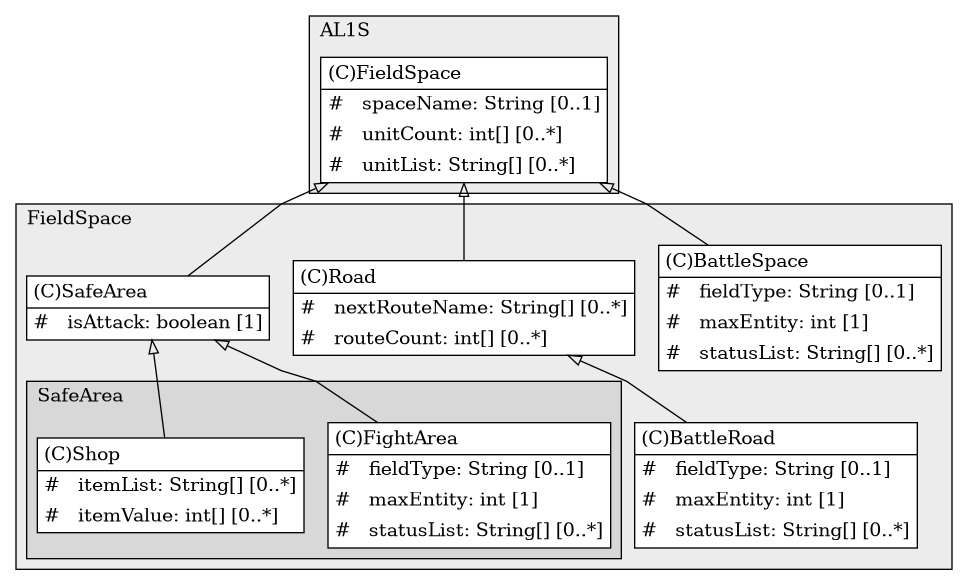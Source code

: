 @startuml

/' diagram meta data start
config=StructureConfiguration;
{
  "projectClassification": {
    "searchMode": "OpenProject", // OpenProject, AllProjects
    "includedProjects": "",
    "pathEndKeywords": "*.impl",
    "isClientPath": "",
    "isClientName": "",
    "isTestPath": "",
    "isTestName": "",
    "isMappingPath": "",
    "isMappingName": "",
    "isDataAccessPath": "",
    "isDataAccessName": "",
    "isDataStructurePath": "",
    "isDataStructureName": "",
    "isInterfaceStructuresPath": "",
    "isInterfaceStructuresName": "",
    "isEntryPointPath": "",
    "isEntryPointName": "",
    "treatFinalFieldsAsMandatory": false
  },
  "graphRestriction": {
    "classPackageExcludeFilter": "",
    "classPackageIncludeFilter": "",
    "classNameExcludeFilter": "",
    "classNameIncludeFilter": "",
    "methodNameExcludeFilter": "",
    "methodNameIncludeFilter": "",
    "removeByInheritance": "", // inheritance/annotation based filtering is done in a second step
    "removeByAnnotation": "",
    "removeByClassPackage": "", // cleanup the graph after inheritance/annotation based filtering is done
    "removeByClassName": "",
    "cutMappings": false,
    "cutEnum": true,
    "cutTests": true,
    "cutClient": true,
    "cutDataAccess": false,
    "cutInterfaceStructures": false,
    "cutDataStructures": false,
    "cutGetterAndSetter": true,
    "cutConstructors": true
  },
  "graphTraversal": {
    "forwardDepth": 6,
    "backwardDepth": 6,
    "classPackageExcludeFilter": "",
    "classPackageIncludeFilter": "",
    "classNameExcludeFilter": "",
    "classNameIncludeFilter": "",
    "methodNameExcludeFilter": "",
    "methodNameIncludeFilter": "",
    "hideMappings": false,
    "hideDataStructures": false,
    "hidePrivateMethods": true,
    "hideInterfaceCalls": true, // indirection: implementation -> interface (is hidden) -> implementation
    "onlyShowApplicationEntryPoints": false, // root node is included
    "useMethodCallsForStructureDiagram": "ForwardOnly" // ForwardOnly, BothDirections, No
  },
  "details": {
    "aggregation": "GroupByClass", // ByClass, GroupByClass, None
    "showClassGenericTypes": true,
    "showMethods": true,
    "showMethodParameterNames": true,
    "showMethodParameterTypes": true,
    "showMethodReturnType": true,
    "showPackageLevels": 2,
    "showDetailedClassStructure": true
  },
  "rootClass": "AL1S.FieldSpace",
  "extensionCallbackMethod": "" // qualified.class.name#methodName - signature: public static String method(String)
}
diagram meta data end '/



digraph g {
    rankdir="TB"
    splines=polyline
    

'nodes 
subgraph cluster_1735866292 { 
   	label=FieldSpace
	labeljust=l
	fillcolor="#ececec"
	style=filled
   
   BattleRoad1574672685[
	label=<<TABLE BORDER="1" CELLBORDER="0" CELLPADDING="4" CELLSPACING="0">
<TR><TD ALIGN="LEFT" >(C)BattleRoad</TD></TR>
<HR/>
<TR><TD ALIGN="LEFT" >#   fieldType: String [0..1]</TD></TR>
<TR><TD ALIGN="LEFT" >#   maxEntity: int [1]</TD></TR>
<TR><TD ALIGN="LEFT" >#   statusList: String[] [0..*]</TD></TR>
</TABLE>>
	style=filled
	margin=0
	shape=plaintext
	fillcolor="#FFFFFF"
];

BattleSpace1574672685[
	label=<<TABLE BORDER="1" CELLBORDER="0" CELLPADDING="4" CELLSPACING="0">
<TR><TD ALIGN="LEFT" >(C)BattleSpace</TD></TR>
<HR/>
<TR><TD ALIGN="LEFT" >#   fieldType: String [0..1]</TD></TR>
<TR><TD ALIGN="LEFT" >#   maxEntity: int [1]</TD></TR>
<TR><TD ALIGN="LEFT" >#   statusList: String[] [0..*]</TD></TR>
</TABLE>>
	style=filled
	margin=0
	shape=plaintext
	fillcolor="#FFFFFF"
];

Road1574672685[
	label=<<TABLE BORDER="1" CELLBORDER="0" CELLPADDING="4" CELLSPACING="0">
<TR><TD ALIGN="LEFT" >(C)Road</TD></TR>
<HR/>
<TR><TD ALIGN="LEFT" >#   nextRouteName: String[] [0..*]</TD></TR>
<TR><TD ALIGN="LEFT" >#   routeCount: int[] [0..*]</TD></TR>
</TABLE>>
	style=filled
	margin=0
	shape=plaintext
	fillcolor="#FFFFFF"
];

SafeArea1574672685[
	label=<<TABLE BORDER="1" CELLBORDER="0" CELLPADDING="4" CELLSPACING="0">
<TR><TD ALIGN="LEFT" >(C)SafeArea</TD></TR>
<HR/>
<TR><TD ALIGN="LEFT" >#   isAttack: boolean [1]</TD></TR>
</TABLE>>
	style=filled
	margin=0
	shape=plaintext
	fillcolor="#FFFFFF"
];

subgraph cluster_2011994428 { 
   	label=SafeArea
	labeljust=l
	fillcolor="#d8d8d8"
	style=filled
   
   FightArea279956101[
	label=<<TABLE BORDER="1" CELLBORDER="0" CELLPADDING="4" CELLSPACING="0">
<TR><TD ALIGN="LEFT" >(C)FightArea</TD></TR>
<HR/>
<TR><TD ALIGN="LEFT" >#   fieldType: String [0..1]</TD></TR>
<TR><TD ALIGN="LEFT" >#   maxEntity: int [1]</TD></TR>
<TR><TD ALIGN="LEFT" >#   statusList: String[] [0..*]</TD></TR>
</TABLE>>
	style=filled
	margin=0
	shape=plaintext
	fillcolor="#FFFFFF"
];

Shop279956101[
	label=<<TABLE BORDER="1" CELLBORDER="0" CELLPADDING="4" CELLSPACING="0">
<TR><TD ALIGN="LEFT" >(C)Shop</TD></TR>
<HR/>
<TR><TD ALIGN="LEFT" >#   itemList: String[] [0..*]</TD></TR>
<TR><TD ALIGN="LEFT" >#   itemValue: int[] [0..*]</TD></TR>
</TABLE>>
	style=filled
	margin=0
	shape=plaintext
	fillcolor="#FFFFFF"
];
} 
} 

subgraph cluster_2011053 { 
   	label=AL1S
	labeljust=l
	fillcolor="#ececec"
	style=filled
   
   FieldSpace2011053[
	label=<<TABLE BORDER="1" CELLBORDER="0" CELLPADDING="4" CELLSPACING="0">
<TR><TD ALIGN="LEFT" >(C)FieldSpace</TD></TR>
<HR/>
<TR><TD ALIGN="LEFT" >#   spaceName: String [0..1]</TD></TR>
<TR><TD ALIGN="LEFT" >#   unitCount: int[] [0..*]</TD></TR>
<TR><TD ALIGN="LEFT" >#   unitList: String[] [0..*]</TD></TR>
</TABLE>>
	style=filled
	margin=0
	shape=plaintext
	fillcolor="#FFFFFF"
];
} 

'edges    
FieldSpace2011053 -> BattleSpace1574672685[arrowhead=none, arrowtail=empty, dir=both];
FieldSpace2011053 -> Road1574672685[arrowhead=none, arrowtail=empty, dir=both];
FieldSpace2011053 -> SafeArea1574672685[arrowhead=none, arrowtail=empty, dir=both];
Road1574672685 -> BattleRoad1574672685[arrowhead=none, arrowtail=empty, dir=both];
SafeArea1574672685 -> FightArea279956101[arrowhead=none, arrowtail=empty, dir=both];
SafeArea1574672685 -> Shop279956101[arrowhead=none, arrowtail=empty, dir=both];
    
}
@enduml